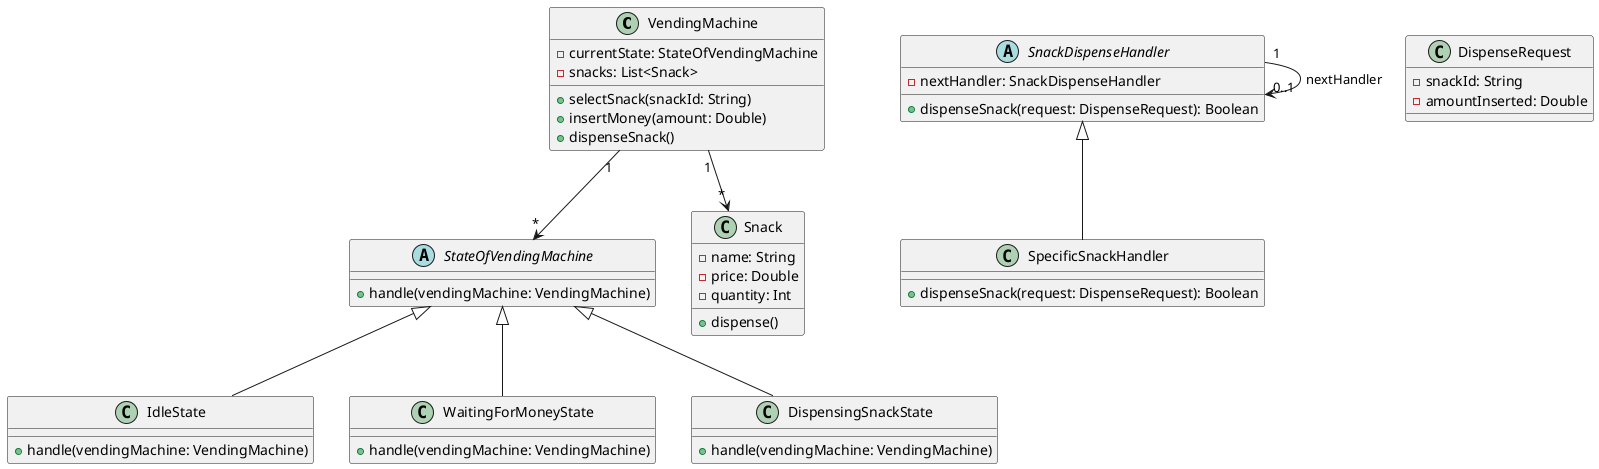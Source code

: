 @startuml
class VendingMachine {
  -currentState: StateOfVendingMachine
  -snacks: List<Snack>
  +selectSnack(snackId: String)
  +insertMoney(amount: Double)
  +dispenseSnack()
}

abstract class StateOfVendingMachine {
  +handle(vendingMachine: VendingMachine)
}

class IdleState extends StateOfVendingMachine {
  +handle(vendingMachine: VendingMachine)
}
class WaitingForMoneyState extends StateOfVendingMachine {
  +handle(vendingMachine: VendingMachine)
}
class DispensingSnackState extends StateOfVendingMachine {
  +handle(vendingMachine: VendingMachine)
}

class Snack {
  -name: String
  -price: Double
  -quantity: Int
  +dispense()
}

abstract class SnackDispenseHandler {
  -nextHandler: SnackDispenseHandler
  +dispenseSnack(request: DispenseRequest): Boolean
}

class SpecificSnackHandler extends SnackDispenseHandler {
  +dispenseSnack(request: DispenseRequest): Boolean
}

class DispenseRequest {
  -snackId: String
  -amountInserted: Double
}

VendingMachine "1" --> "*" StateOfVendingMachine
VendingMachine "1" --> "*" Snack
SnackDispenseHandler "1" --> "0..1" SnackDispenseHandler: nextHandler
@enduml
